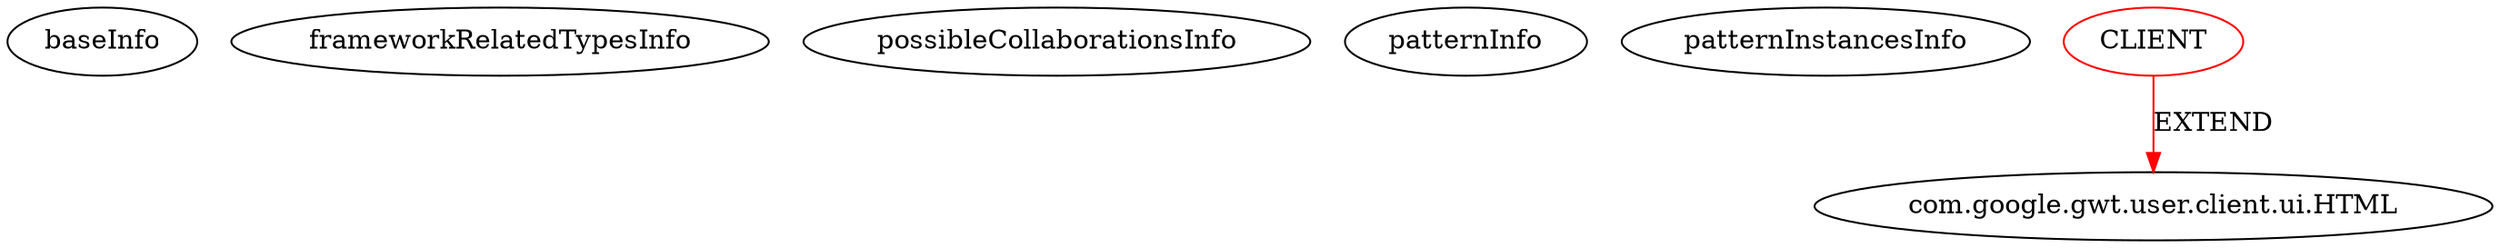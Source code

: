 digraph {
baseInfo[graphId=191,category="pattern",isAnonymous=false,possibleRelation=false]
frameworkRelatedTypesInfo[0="com.google.gwt.user.client.ui.HTML"]
possibleCollaborationsInfo[]
patternInfo[frequency=5.0,patternRootClient=0]
patternInstancesInfo[0="hmiguellima-ugat~/hmiguellima-ugat/ugat-master/src/org/ucp/gwt/widgets/CMenuItem.java~CustomHTML~2985",1="mansiT-UiBinder~/mansiT-UiBinder/UiBinder-master/uibinder/src/com/mansi/client/board/RedBoxDraggableWidget.java~RedBoxDraggableWidget~3697",2="nextinterfaces-next~/nextinterfaces-next/next-master/src/next/i/view/widgets/XCheckbox.java~CheckBoxIndicator~4226",3="nextinterfaces-next~/nextinterfaces-next/next-master/src/next/i/view/widgets/XLabel.java~XLabel~4224",4="MainMain-ChatCafeine~/MainMain-ChatCafeine/ChatCafeine-master/ChatCafeine/src/sources/client/vue/coffeeRoom/ListUserPanel.java~loginHTML~232"]
1[label="com.google.gwt.user.client.ui.HTML",vertexType="FRAMEWORK_CLASS_TYPE",isFrameworkType=false]
0[label="CLIENT",vertexType="ROOT_CLIENT_CLASS_DECLARATION",isFrameworkType=false,color=red]
0->1[label="EXTEND",color=red]
}
